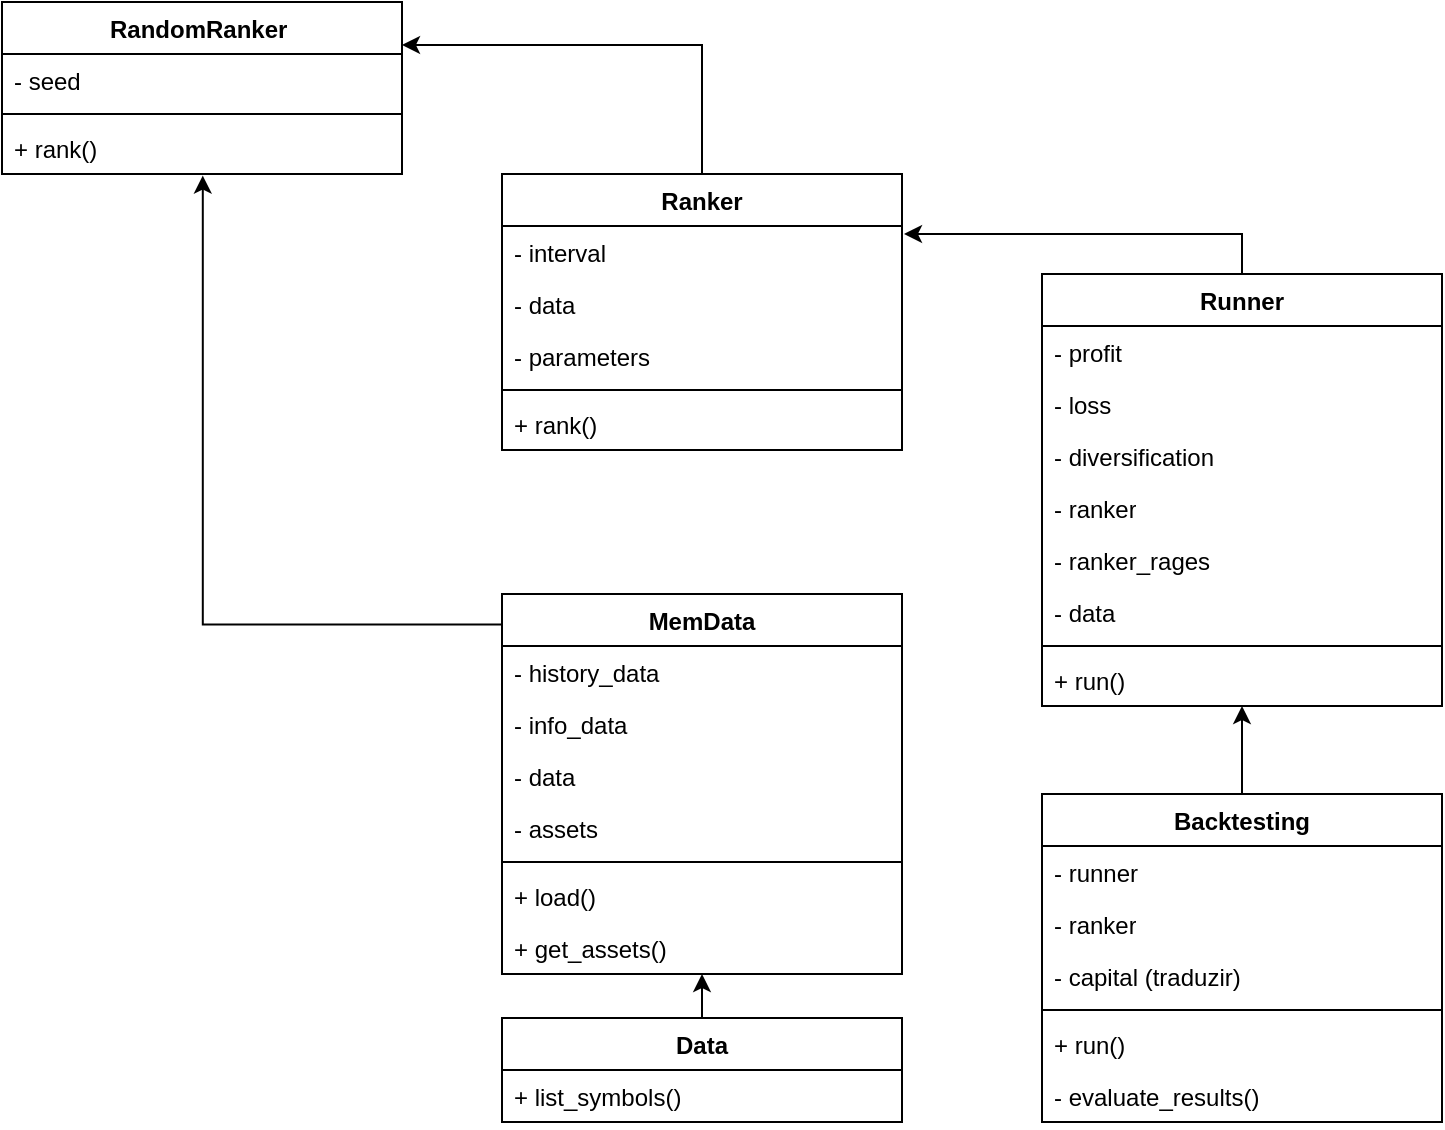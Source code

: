 <mxfile version="24.7.5">
  <diagram name="Página-1" id="CFErXRqRGNKnjgUavpA3">
    <mxGraphModel dx="1500" dy="887" grid="1" gridSize="10" guides="1" tooltips="1" connect="1" arrows="1" fold="1" page="1" pageScale="1" pageWidth="827" pageHeight="1169" math="0" shadow="0">
      <root>
        <mxCell id="0" />
        <mxCell id="1" parent="0" />
        <mxCell id="5L24qepX2a0jqTqp0MSJ-33" style="edgeStyle=orthogonalEdgeStyle;rounded=0;orthogonalLoop=1;jettySize=auto;html=1;" parent="1" source="ce4kyCxDcYcYinegG61U-1" target="5L24qepX2a0jqTqp0MSJ-20" edge="1">
          <mxGeometry relative="1" as="geometry" />
        </mxCell>
        <mxCell id="ce4kyCxDcYcYinegG61U-1" value="Data" style="swimlane;fontStyle=1;align=center;verticalAlign=top;childLayout=stackLayout;horizontal=1;startSize=26;horizontalStack=0;resizeParent=1;resizeParentMax=0;resizeLast=0;collapsible=1;marginBottom=0;whiteSpace=wrap;html=1;" parent="1" vertex="1">
          <mxGeometry x="290" y="792" width="200" height="52" as="geometry" />
        </mxCell>
        <mxCell id="ce4kyCxDcYcYinegG61U-5" value="&lt;div&gt;+ list_symbols()&lt;/div&gt;" style="text;strokeColor=none;fillColor=none;align=left;verticalAlign=top;spacingLeft=4;spacingRight=4;overflow=hidden;rotatable=0;points=[[0,0.5],[1,0.5]];portConstraint=eastwest;whiteSpace=wrap;html=1;" parent="ce4kyCxDcYcYinegG61U-1" vertex="1">
          <mxGeometry y="26" width="200" height="26" as="geometry" />
        </mxCell>
        <mxCell id="5L24qepX2a0jqTqp0MSJ-35" style="edgeStyle=orthogonalEdgeStyle;rounded=0;orthogonalLoop=1;jettySize=auto;html=1;entryX=1;entryY=0.25;entryDx=0;entryDy=0;exitX=0.5;exitY=0;exitDx=0;exitDy=0;" parent="1" source="-nkdFBldN5Y6DyWKCSAW-1" target="5L24qepX2a0jqTqp0MSJ-12" edge="1">
          <mxGeometry relative="1" as="geometry" />
        </mxCell>
        <mxCell id="-nkdFBldN5Y6DyWKCSAW-1" value="Ranker" style="swimlane;fontStyle=1;align=center;verticalAlign=top;childLayout=stackLayout;horizontal=1;startSize=26;horizontalStack=0;resizeParent=1;resizeParentMax=0;resizeLast=0;collapsible=1;marginBottom=0;whiteSpace=wrap;html=1;" parent="1" vertex="1">
          <mxGeometry x="290" y="370" width="200" height="138" as="geometry" />
        </mxCell>
        <mxCell id="-nkdFBldN5Y6DyWKCSAW-5" value="- interval" style="text;strokeColor=none;fillColor=none;align=left;verticalAlign=top;spacingLeft=4;spacingRight=4;overflow=hidden;rotatable=0;points=[[0,0.5],[1,0.5]];portConstraint=eastwest;whiteSpace=wrap;html=1;" parent="-nkdFBldN5Y6DyWKCSAW-1" vertex="1">
          <mxGeometry y="26" width="200" height="26" as="geometry" />
        </mxCell>
        <mxCell id="-nkdFBldN5Y6DyWKCSAW-2" value="- data" style="text;strokeColor=none;fillColor=none;align=left;verticalAlign=top;spacingLeft=4;spacingRight=4;overflow=hidden;rotatable=0;points=[[0,0.5],[1,0.5]];portConstraint=eastwest;whiteSpace=wrap;html=1;" parent="-nkdFBldN5Y6DyWKCSAW-1" vertex="1">
          <mxGeometry y="52" width="200" height="26" as="geometry" />
        </mxCell>
        <mxCell id="-nkdFBldN5Y6DyWKCSAW-7" value="- parameters" style="text;strokeColor=none;fillColor=none;align=left;verticalAlign=top;spacingLeft=4;spacingRight=4;overflow=hidden;rotatable=0;points=[[0,0.5],[1,0.5]];portConstraint=eastwest;whiteSpace=wrap;html=1;" parent="-nkdFBldN5Y6DyWKCSAW-1" vertex="1">
          <mxGeometry y="78" width="200" height="26" as="geometry" />
        </mxCell>
        <mxCell id="-nkdFBldN5Y6DyWKCSAW-3" value="" style="line;strokeWidth=1;fillColor=none;align=left;verticalAlign=middle;spacingTop=-1;spacingLeft=3;spacingRight=3;rotatable=0;labelPosition=right;points=[];portConstraint=eastwest;strokeColor=inherit;" parent="-nkdFBldN5Y6DyWKCSAW-1" vertex="1">
          <mxGeometry y="104" width="200" height="8" as="geometry" />
        </mxCell>
        <mxCell id="-nkdFBldN5Y6DyWKCSAW-4" value="+ rank()" style="text;strokeColor=none;fillColor=none;align=left;verticalAlign=top;spacingLeft=4;spacingRight=4;overflow=hidden;rotatable=0;points=[[0,0.5],[1,0.5]];portConstraint=eastwest;whiteSpace=wrap;html=1;" parent="-nkdFBldN5Y6DyWKCSAW-1" vertex="1">
          <mxGeometry y="112" width="200" height="26" as="geometry" />
        </mxCell>
        <mxCell id="-nkdFBldN5Y6DyWKCSAW-14" value="Runner" style="swimlane;fontStyle=1;align=center;verticalAlign=top;childLayout=stackLayout;horizontal=1;startSize=26;horizontalStack=0;resizeParent=1;resizeParentMax=0;resizeLast=0;collapsible=1;marginBottom=0;whiteSpace=wrap;html=1;" parent="1" vertex="1">
          <mxGeometry x="560" y="420" width="200" height="216" as="geometry" />
        </mxCell>
        <mxCell id="-nkdFBldN5Y6DyWKCSAW-15" value="- profit" style="text;strokeColor=none;fillColor=none;align=left;verticalAlign=top;spacingLeft=4;spacingRight=4;overflow=hidden;rotatable=0;points=[[0,0.5],[1,0.5]];portConstraint=eastwest;whiteSpace=wrap;html=1;" parent="-nkdFBldN5Y6DyWKCSAW-14" vertex="1">
          <mxGeometry y="26" width="200" height="26" as="geometry" />
        </mxCell>
        <mxCell id="-nkdFBldN5Y6DyWKCSAW-16" value="- loss" style="text;strokeColor=none;fillColor=none;align=left;verticalAlign=top;spacingLeft=4;spacingRight=4;overflow=hidden;rotatable=0;points=[[0,0.5],[1,0.5]];portConstraint=eastwest;whiteSpace=wrap;html=1;" parent="-nkdFBldN5Y6DyWKCSAW-14" vertex="1">
          <mxGeometry y="52" width="200" height="26" as="geometry" />
        </mxCell>
        <mxCell id="-nkdFBldN5Y6DyWKCSAW-17" value="-&amp;nbsp;diversification" style="text;strokeColor=none;fillColor=none;align=left;verticalAlign=top;spacingLeft=4;spacingRight=4;overflow=hidden;rotatable=0;points=[[0,0.5],[1,0.5]];portConstraint=eastwest;whiteSpace=wrap;html=1;" parent="-nkdFBldN5Y6DyWKCSAW-14" vertex="1">
          <mxGeometry y="78" width="200" height="26" as="geometry" />
        </mxCell>
        <mxCell id="5L24qepX2a0jqTqp0MSJ-9" value="- ranker" style="text;strokeColor=none;fillColor=none;align=left;verticalAlign=top;spacingLeft=4;spacingRight=4;overflow=hidden;rotatable=0;points=[[0,0.5],[1,0.5]];portConstraint=eastwest;whiteSpace=wrap;html=1;" parent="-nkdFBldN5Y6DyWKCSAW-14" vertex="1">
          <mxGeometry y="104" width="200" height="26" as="geometry" />
        </mxCell>
        <mxCell id="5L24qepX2a0jqTqp0MSJ-10" value="- ranker_rages" style="text;strokeColor=none;fillColor=none;align=left;verticalAlign=top;spacingLeft=4;spacingRight=4;overflow=hidden;rotatable=0;points=[[0,0.5],[1,0.5]];portConstraint=eastwest;whiteSpace=wrap;html=1;" parent="-nkdFBldN5Y6DyWKCSAW-14" vertex="1">
          <mxGeometry y="130" width="200" height="26" as="geometry" />
        </mxCell>
        <mxCell id="5L24qepX2a0jqTqp0MSJ-11" value="- data" style="text;strokeColor=none;fillColor=none;align=left;verticalAlign=top;spacingLeft=4;spacingRight=4;overflow=hidden;rotatable=0;points=[[0,0.5],[1,0.5]];portConstraint=eastwest;whiteSpace=wrap;html=1;" parent="-nkdFBldN5Y6DyWKCSAW-14" vertex="1">
          <mxGeometry y="156" width="200" height="26" as="geometry" />
        </mxCell>
        <mxCell id="-nkdFBldN5Y6DyWKCSAW-18" value="" style="line;strokeWidth=1;fillColor=none;align=left;verticalAlign=middle;spacingTop=-1;spacingLeft=3;spacingRight=3;rotatable=0;labelPosition=right;points=[];portConstraint=eastwest;strokeColor=inherit;" parent="-nkdFBldN5Y6DyWKCSAW-14" vertex="1">
          <mxGeometry y="182" width="200" height="8" as="geometry" />
        </mxCell>
        <mxCell id="-nkdFBldN5Y6DyWKCSAW-19" value="+ run()" style="text;strokeColor=none;fillColor=none;align=left;verticalAlign=top;spacingLeft=4;spacingRight=4;overflow=hidden;rotatable=0;points=[[0,0.5],[1,0.5]];portConstraint=eastwest;whiteSpace=wrap;html=1;" parent="-nkdFBldN5Y6DyWKCSAW-14" vertex="1">
          <mxGeometry y="190" width="200" height="26" as="geometry" />
        </mxCell>
        <mxCell id="5L24qepX2a0jqTqp0MSJ-8" style="edgeStyle=orthogonalEdgeStyle;rounded=0;orthogonalLoop=1;jettySize=auto;html=1;entryX=0.5;entryY=1;entryDx=0;entryDy=0;" parent="1" source="5L24qepX2a0jqTqp0MSJ-1" target="-nkdFBldN5Y6DyWKCSAW-14" edge="1">
          <mxGeometry relative="1" as="geometry" />
        </mxCell>
        <mxCell id="5L24qepX2a0jqTqp0MSJ-1" value="Backtesting" style="swimlane;fontStyle=1;align=center;verticalAlign=top;childLayout=stackLayout;horizontal=1;startSize=26;horizontalStack=0;resizeParent=1;resizeParentMax=0;resizeLast=0;collapsible=1;marginBottom=0;whiteSpace=wrap;html=1;" parent="1" vertex="1">
          <mxGeometry x="560" y="680" width="200" height="164" as="geometry" />
        </mxCell>
        <mxCell id="5L24qepX2a0jqTqp0MSJ-2" value="- runner" style="text;strokeColor=none;fillColor=none;align=left;verticalAlign=top;spacingLeft=4;spacingRight=4;overflow=hidden;rotatable=0;points=[[0,0.5],[1,0.5]];portConstraint=eastwest;whiteSpace=wrap;html=1;" parent="5L24qepX2a0jqTqp0MSJ-1" vertex="1">
          <mxGeometry y="26" width="200" height="26" as="geometry" />
        </mxCell>
        <mxCell id="5L24qepX2a0jqTqp0MSJ-3" value="- ranker" style="text;strokeColor=none;fillColor=none;align=left;verticalAlign=top;spacingLeft=4;spacingRight=4;overflow=hidden;rotatable=0;points=[[0,0.5],[1,0.5]];portConstraint=eastwest;whiteSpace=wrap;html=1;" parent="5L24qepX2a0jqTqp0MSJ-1" vertex="1">
          <mxGeometry y="52" width="200" height="26" as="geometry" />
        </mxCell>
        <mxCell id="5L24qepX2a0jqTqp0MSJ-4" value="- capital (traduzir)" style="text;strokeColor=none;fillColor=none;align=left;verticalAlign=top;spacingLeft=4;spacingRight=4;overflow=hidden;rotatable=0;points=[[0,0.5],[1,0.5]];portConstraint=eastwest;whiteSpace=wrap;html=1;" parent="5L24qepX2a0jqTqp0MSJ-1" vertex="1">
          <mxGeometry y="78" width="200" height="26" as="geometry" />
        </mxCell>
        <mxCell id="5L24qepX2a0jqTqp0MSJ-5" value="" style="line;strokeWidth=1;fillColor=none;align=left;verticalAlign=middle;spacingTop=-1;spacingLeft=3;spacingRight=3;rotatable=0;labelPosition=right;points=[];portConstraint=eastwest;strokeColor=inherit;" parent="5L24qepX2a0jqTqp0MSJ-1" vertex="1">
          <mxGeometry y="104" width="200" height="8" as="geometry" />
        </mxCell>
        <mxCell id="5L24qepX2a0jqTqp0MSJ-6" value="+ run()" style="text;strokeColor=none;fillColor=none;align=left;verticalAlign=top;spacingLeft=4;spacingRight=4;overflow=hidden;rotatable=0;points=[[0,0.5],[1,0.5]];portConstraint=eastwest;whiteSpace=wrap;html=1;" parent="5L24qepX2a0jqTqp0MSJ-1" vertex="1">
          <mxGeometry y="112" width="200" height="26" as="geometry" />
        </mxCell>
        <mxCell id="5L24qepX2a0jqTqp0MSJ-7" value="&lt;div&gt;- evaluate_results()&lt;/div&gt;" style="text;strokeColor=none;fillColor=none;align=left;verticalAlign=top;spacingLeft=4;spacingRight=4;overflow=hidden;rotatable=0;points=[[0,0.5],[1,0.5]];portConstraint=eastwest;whiteSpace=wrap;html=1;" parent="5L24qepX2a0jqTqp0MSJ-1" vertex="1">
          <mxGeometry y="138" width="200" height="26" as="geometry" />
        </mxCell>
        <mxCell id="5L24qepX2a0jqTqp0MSJ-12" value="RandomRanker&amp;nbsp;" style="swimlane;fontStyle=1;align=center;verticalAlign=top;childLayout=stackLayout;horizontal=1;startSize=26;horizontalStack=0;resizeParent=1;resizeParentMax=0;resizeLast=0;collapsible=1;marginBottom=0;whiteSpace=wrap;html=1;" parent="1" vertex="1">
          <mxGeometry x="40" y="284" width="200" height="86" as="geometry" />
        </mxCell>
        <mxCell id="5L24qepX2a0jqTqp0MSJ-13" value="- seed" style="text;strokeColor=none;fillColor=none;align=left;verticalAlign=top;spacingLeft=4;spacingRight=4;overflow=hidden;rotatable=0;points=[[0,0.5],[1,0.5]];portConstraint=eastwest;whiteSpace=wrap;html=1;" parent="5L24qepX2a0jqTqp0MSJ-12" vertex="1">
          <mxGeometry y="26" width="200" height="26" as="geometry" />
        </mxCell>
        <mxCell id="5L24qepX2a0jqTqp0MSJ-16" value="" style="line;strokeWidth=1;fillColor=none;align=left;verticalAlign=middle;spacingTop=-1;spacingLeft=3;spacingRight=3;rotatable=0;labelPosition=right;points=[];portConstraint=eastwest;strokeColor=inherit;" parent="5L24qepX2a0jqTqp0MSJ-12" vertex="1">
          <mxGeometry y="52" width="200" height="8" as="geometry" />
        </mxCell>
        <mxCell id="5L24qepX2a0jqTqp0MSJ-17" value="+ rank()" style="text;strokeColor=none;fillColor=none;align=left;verticalAlign=top;spacingLeft=4;spacingRight=4;overflow=hidden;rotatable=0;points=[[0,0.5],[1,0.5]];portConstraint=eastwest;whiteSpace=wrap;html=1;" parent="5L24qepX2a0jqTqp0MSJ-12" vertex="1">
          <mxGeometry y="60" width="200" height="26" as="geometry" />
        </mxCell>
        <mxCell id="5L24qepX2a0jqTqp0MSJ-18" style="edgeStyle=orthogonalEdgeStyle;rounded=0;orthogonalLoop=1;jettySize=auto;html=1;exitX=0.5;exitY=0;exitDx=0;exitDy=0;entryX=1.005;entryY=0.154;entryDx=0;entryDy=0;entryPerimeter=0;" parent="1" source="-nkdFBldN5Y6DyWKCSAW-14" target="-nkdFBldN5Y6DyWKCSAW-5" edge="1">
          <mxGeometry relative="1" as="geometry" />
        </mxCell>
        <mxCell id="5L24qepX2a0jqTqp0MSJ-20" value="MemData" style="swimlane;fontStyle=1;align=center;verticalAlign=top;childLayout=stackLayout;horizontal=1;startSize=26;horizontalStack=0;resizeParent=1;resizeParentMax=0;resizeLast=0;collapsible=1;marginBottom=0;whiteSpace=wrap;html=1;" parent="1" vertex="1">
          <mxGeometry x="290" y="580" width="200" height="190" as="geometry" />
        </mxCell>
        <mxCell id="5L24qepX2a0jqTqp0MSJ-21" value="- history_data" style="text;strokeColor=none;fillColor=none;align=left;verticalAlign=top;spacingLeft=4;spacingRight=4;overflow=hidden;rotatable=0;points=[[0,0.5],[1,0.5]];portConstraint=eastwest;whiteSpace=wrap;html=1;" parent="5L24qepX2a0jqTqp0MSJ-20" vertex="1">
          <mxGeometry y="26" width="200" height="26" as="geometry" />
        </mxCell>
        <mxCell id="5L24qepX2a0jqTqp0MSJ-22" value="- info_data" style="text;strokeColor=none;fillColor=none;align=left;verticalAlign=top;spacingLeft=4;spacingRight=4;overflow=hidden;rotatable=0;points=[[0,0.5],[1,0.5]];portConstraint=eastwest;whiteSpace=wrap;html=1;" parent="5L24qepX2a0jqTqp0MSJ-20" vertex="1">
          <mxGeometry y="52" width="200" height="26" as="geometry" />
        </mxCell>
        <mxCell id="5L24qepX2a0jqTqp0MSJ-23" value="- data" style="text;strokeColor=none;fillColor=none;align=left;verticalAlign=top;spacingLeft=4;spacingRight=4;overflow=hidden;rotatable=0;points=[[0,0.5],[1,0.5]];portConstraint=eastwest;whiteSpace=wrap;html=1;" parent="5L24qepX2a0jqTqp0MSJ-20" vertex="1">
          <mxGeometry y="78" width="200" height="26" as="geometry" />
        </mxCell>
        <mxCell id="5L24qepX2a0jqTqp0MSJ-26" value="- assets" style="text;strokeColor=none;fillColor=none;align=left;verticalAlign=top;spacingLeft=4;spacingRight=4;overflow=hidden;rotatable=0;points=[[0,0.5],[1,0.5]];portConstraint=eastwest;whiteSpace=wrap;html=1;" parent="5L24qepX2a0jqTqp0MSJ-20" vertex="1">
          <mxGeometry y="104" width="200" height="26" as="geometry" />
        </mxCell>
        <mxCell id="5L24qepX2a0jqTqp0MSJ-24" value="" style="line;strokeWidth=1;fillColor=none;align=left;verticalAlign=middle;spacingTop=-1;spacingLeft=3;spacingRight=3;rotatable=0;labelPosition=right;points=[];portConstraint=eastwest;strokeColor=inherit;" parent="5L24qepX2a0jqTqp0MSJ-20" vertex="1">
          <mxGeometry y="130" width="200" height="8" as="geometry" />
        </mxCell>
        <mxCell id="5L24qepX2a0jqTqp0MSJ-25" value="+ load()" style="text;strokeColor=none;fillColor=none;align=left;verticalAlign=top;spacingLeft=4;spacingRight=4;overflow=hidden;rotatable=0;points=[[0,0.5],[1,0.5]];portConstraint=eastwest;whiteSpace=wrap;html=1;" parent="5L24qepX2a0jqTqp0MSJ-20" vertex="1">
          <mxGeometry y="138" width="200" height="26" as="geometry" />
        </mxCell>
        <mxCell id="5L24qepX2a0jqTqp0MSJ-27" value="+ get_assets()" style="text;strokeColor=none;fillColor=none;align=left;verticalAlign=top;spacingLeft=4;spacingRight=4;overflow=hidden;rotatable=0;points=[[0,0.5],[1,0.5]];portConstraint=eastwest;whiteSpace=wrap;html=1;" parent="5L24qepX2a0jqTqp0MSJ-20" vertex="1">
          <mxGeometry y="164" width="200" height="26" as="geometry" />
        </mxCell>
        <mxCell id="5L24qepX2a0jqTqp0MSJ-30" style="edgeStyle=orthogonalEdgeStyle;rounded=0;orthogonalLoop=1;jettySize=auto;html=1;entryX=0.502;entryY=1.031;entryDx=0;entryDy=0;entryPerimeter=0;exitX=0;exitY=0.08;exitDx=0;exitDy=0;exitPerimeter=0;" parent="1" source="5L24qepX2a0jqTqp0MSJ-20" target="5L24qepX2a0jqTqp0MSJ-17" edge="1">
          <mxGeometry relative="1" as="geometry" />
        </mxCell>
      </root>
    </mxGraphModel>
  </diagram>
</mxfile>
